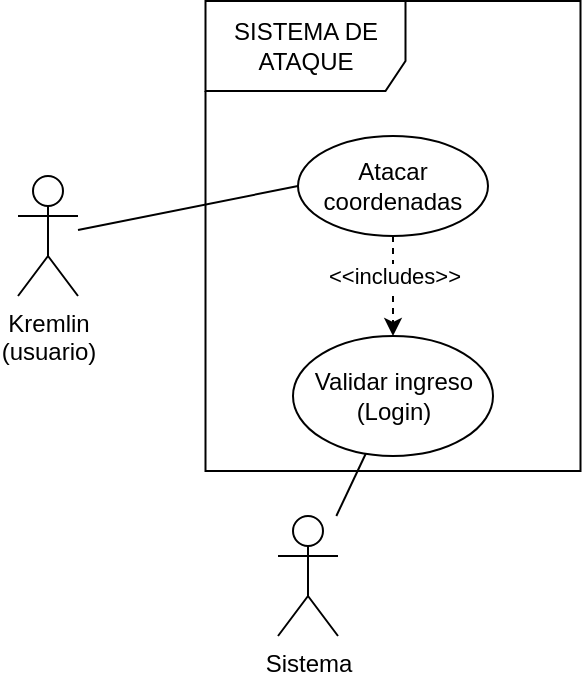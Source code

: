 <mxfile>
    <diagram id="twa1t_u7tNLLEa9deHkt" name="Page-1">
        <mxGraphModel dx="430" dy="329" grid="1" gridSize="10" guides="1" tooltips="1" connect="1" arrows="1" fold="1" page="1" pageScale="1" pageWidth="850" pageHeight="1100" math="0" shadow="0">
            <root>
                <mxCell id="0"/>
                <mxCell id="1" parent="0"/>
                <mxCell id="6" value="SISTEMA DE ATAQUE" style="shape=umlFrame;whiteSpace=wrap;html=1;width=100;height=45;" vertex="1" parent="1">
                    <mxGeometry x="223.75" y="102.5" width="187.5" height="235" as="geometry"/>
                </mxCell>
                <mxCell id="7" style="edgeStyle=none;html=1;entryX=0;entryY=0.5;entryDx=0;entryDy=0;endArrow=none;endFill=0;" edge="1" parent="1" source="2" target="3">
                    <mxGeometry relative="1" as="geometry"/>
                </mxCell>
                <mxCell id="2" value="Kremlin&lt;br&gt;(usuario)" style="shape=umlActor;verticalLabelPosition=bottom;verticalAlign=top;html=1;" vertex="1" parent="1">
                    <mxGeometry x="130" y="190" width="30" height="60" as="geometry"/>
                </mxCell>
                <mxCell id="11" style="edgeStyle=none;html=1;entryX=0.5;entryY=0;entryDx=0;entryDy=0;dashed=1;" edge="1" parent="1" source="3" target="9">
                    <mxGeometry relative="1" as="geometry"/>
                </mxCell>
                <mxCell id="12" value="&amp;lt;&amp;lt;includes&amp;gt;&amp;gt;" style="edgeLabel;html=1;align=center;verticalAlign=middle;resizable=0;points=[];" vertex="1" connectable="0" parent="11">
                    <mxGeometry x="-0.201" relative="1" as="geometry">
                        <mxPoint as="offset"/>
                    </mxGeometry>
                </mxCell>
                <mxCell id="3" value="Atacar&lt;br&gt;coordenadas" style="ellipse;whiteSpace=wrap;html=1;" vertex="1" parent="1">
                    <mxGeometry x="270" y="170" width="95" height="50" as="geometry"/>
                </mxCell>
                <mxCell id="13" style="edgeStyle=none;html=1;endArrow=none;endFill=0;" edge="1" parent="1" source="5" target="9">
                    <mxGeometry relative="1" as="geometry"/>
                </mxCell>
                <mxCell id="5" value="Sistema" style="shape=umlActor;verticalLabelPosition=bottom;verticalAlign=top;html=1;" vertex="1" parent="1">
                    <mxGeometry x="260" y="360" width="30" height="60" as="geometry"/>
                </mxCell>
                <mxCell id="9" value="Validar ingreso&lt;br&gt;(Login)" style="ellipse;whiteSpace=wrap;html=1;" vertex="1" parent="1">
                    <mxGeometry x="267.5" y="270" width="100" height="60" as="geometry"/>
                </mxCell>
            </root>
        </mxGraphModel>
    </diagram>
</mxfile>